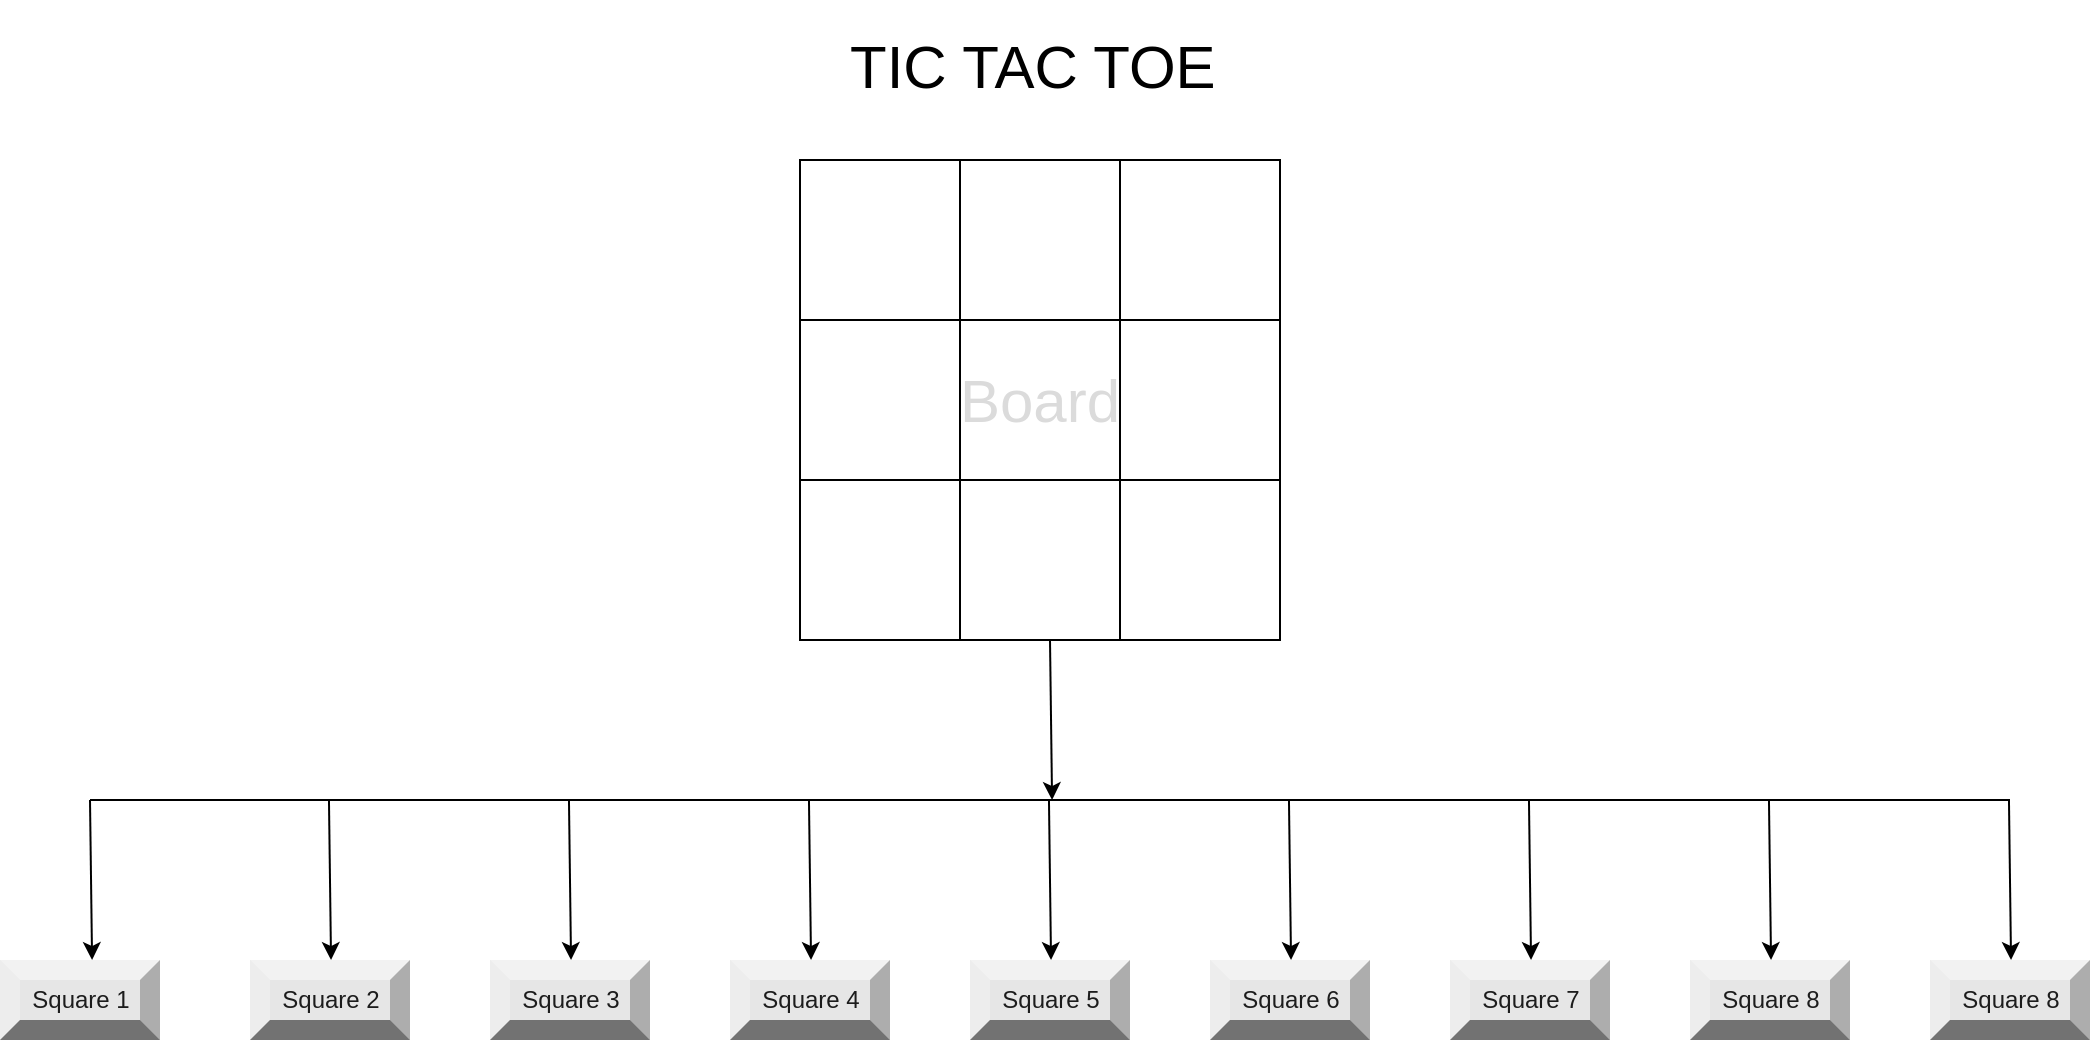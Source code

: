 <mxfile version="19.0.3" type="device"><diagram id="U5ckfetq8WoDk9ediqOX" name="Page-1"><mxGraphModel dx="1102" dy="905" grid="1" gridSize="10" guides="1" tooltips="1" connect="1" arrows="1" fold="1" page="1" pageScale="1" pageWidth="1169" pageHeight="827" math="0" shadow="0"><root><mxCell id="0"/><mxCell id="1" parent="0"/><mxCell id="1GG1_j2t364hQUip-mFX-1" value="&lt;span style=&quot;color: rgb(28, 28, 28);&quot;&gt;Square 2&lt;/span&gt;" style="labelPosition=center;verticalLabelPosition=middle;align=center;html=1;shape=mxgraph.basic.shaded_button;dx=10;fillColor=#E6E6E6;strokeColor=none;" vertex="1" parent="1"><mxGeometry x="185" y="520" width="80" height="40" as="geometry"/></mxCell><mxCell id="1GG1_j2t364hQUip-mFX-2" value="&lt;span style=&quot;color: rgb(28, 28, 28);&quot;&gt;Square 8&lt;/span&gt;" style="labelPosition=center;verticalLabelPosition=middle;align=center;html=1;shape=mxgraph.basic.shaded_button;dx=10;fillColor=#E6E6E6;strokeColor=none;" vertex="1" parent="1"><mxGeometry x="905" y="520" width="80" height="40" as="geometry"/></mxCell><mxCell id="1GG1_j2t364hQUip-mFX-3" value="&lt;font color=&quot;#1c1c1c&quot;&gt;Square 1&lt;br&gt;&lt;/font&gt;" style="labelPosition=center;verticalLabelPosition=middle;align=center;html=1;shape=mxgraph.basic.shaded_button;dx=10;fillColor=#E6E6E6;strokeColor=none;" vertex="1" parent="1"><mxGeometry x="60" y="520" width="80" height="40" as="geometry"/></mxCell><mxCell id="1GG1_j2t364hQUip-mFX-4" value="&lt;span style=&quot;color: rgb(28, 28, 28);&quot;&gt;Square 3&lt;/span&gt;" style="labelPosition=center;verticalLabelPosition=middle;align=center;html=1;shape=mxgraph.basic.shaded_button;dx=10;fillColor=#E6E6E6;strokeColor=none;" vertex="1" parent="1"><mxGeometry x="305" y="520" width="80" height="40" as="geometry"/></mxCell><mxCell id="1GG1_j2t364hQUip-mFX-5" value="&lt;span style=&quot;color: rgb(28, 28, 28);&quot;&gt;Square 4&lt;/span&gt;" style="labelPosition=center;verticalLabelPosition=middle;align=center;html=1;shape=mxgraph.basic.shaded_button;dx=10;fillColor=#E6E6E6;strokeColor=none;" vertex="1" parent="1"><mxGeometry x="425" y="520" width="80" height="40" as="geometry"/></mxCell><mxCell id="1GG1_j2t364hQUip-mFX-6" value="&lt;span style=&quot;color: rgb(28, 28, 28);&quot;&gt;Square 5&lt;/span&gt;" style="labelPosition=center;verticalLabelPosition=middle;align=center;html=1;shape=mxgraph.basic.shaded_button;dx=10;fillColor=#E6E6E6;strokeColor=none;" vertex="1" parent="1"><mxGeometry x="545" y="520" width="80" height="40" as="geometry"/></mxCell><mxCell id="1GG1_j2t364hQUip-mFX-7" value="&lt;span style=&quot;color: rgb(28, 28, 28);&quot;&gt;Square 6&lt;/span&gt;" style="labelPosition=center;verticalLabelPosition=middle;align=center;html=1;shape=mxgraph.basic.shaded_button;dx=10;fillColor=#E6E6E6;strokeColor=none;" vertex="1" parent="1"><mxGeometry x="665" y="520" width="80" height="40" as="geometry"/></mxCell><mxCell id="1GG1_j2t364hQUip-mFX-8" value="&lt;span style=&quot;color: rgb(28, 28, 28);&quot;&gt;Square 7&lt;/span&gt;" style="labelPosition=center;verticalLabelPosition=middle;align=center;html=1;shape=mxgraph.basic.shaded_button;dx=10;fillColor=#E6E6E6;strokeColor=none;" vertex="1" parent="1"><mxGeometry x="785" y="520" width="80" height="40" as="geometry"/></mxCell><mxCell id="1GG1_j2t364hQUip-mFX-9" value="" style="whiteSpace=wrap;html=1;aspect=fixed;" vertex="1" parent="1"><mxGeometry x="460" y="120" width="240" height="240" as="geometry"/></mxCell><mxCell id="1GG1_j2t364hQUip-mFX-11" value="" style="rounded=0;whiteSpace=wrap;html=1;" vertex="1" parent="1"><mxGeometry x="460" y="120" width="80" height="80" as="geometry"/></mxCell><mxCell id="1GG1_j2t364hQUip-mFX-12" value="" style="rounded=0;whiteSpace=wrap;html=1;" vertex="1" parent="1"><mxGeometry x="540" y="120" width="80" height="80" as="geometry"/></mxCell><mxCell id="1GG1_j2t364hQUip-mFX-13" value="" style="rounded=0;whiteSpace=wrap;html=1;" vertex="1" parent="1"><mxGeometry x="620" y="120" width="80" height="80" as="geometry"/></mxCell><mxCell id="1GG1_j2t364hQUip-mFX-14" value="" style="rounded=0;whiteSpace=wrap;html=1;" vertex="1" parent="1"><mxGeometry x="620" y="200" width="80" height="80" as="geometry"/></mxCell><mxCell id="1GG1_j2t364hQUip-mFX-15" value="" style="rounded=0;whiteSpace=wrap;html=1;" vertex="1" parent="1"><mxGeometry x="540" y="200" width="80" height="80" as="geometry"/></mxCell><mxCell id="1GG1_j2t364hQUip-mFX-16" value="" style="rounded=0;whiteSpace=wrap;html=1;" vertex="1" parent="1"><mxGeometry x="460" y="200" width="80" height="80" as="geometry"/></mxCell><mxCell id="1GG1_j2t364hQUip-mFX-17" value="" style="rounded=0;whiteSpace=wrap;html=1;" vertex="1" parent="1"><mxGeometry x="540" y="280" width="80" height="80" as="geometry"/></mxCell><mxCell id="1GG1_j2t364hQUip-mFX-18" value="" style="rounded=0;whiteSpace=wrap;html=1;" vertex="1" parent="1"><mxGeometry x="620" y="280" width="80" height="80" as="geometry"/></mxCell><mxCell id="1GG1_j2t364hQUip-mFX-19" value="" style="rounded=0;whiteSpace=wrap;html=1;" vertex="1" parent="1"><mxGeometry x="460" y="280" width="80" height="80" as="geometry"/></mxCell><mxCell id="1GG1_j2t364hQUip-mFX-21" value="&lt;h1&gt;&lt;span style=&quot;font-weight: 400; text-align: center;&quot;&gt;&lt;font style=&quot;font-size: 30px;&quot;&gt;TIC TAC TOE&lt;/font&gt;&lt;/span&gt;&lt;br&gt;&lt;/h1&gt;" style="text;html=1;strokeColor=none;fillColor=none;spacing=5;spacingTop=-20;whiteSpace=wrap;overflow=hidden;rounded=0;" vertex="1" parent="1"><mxGeometry x="480" y="50" width="200" height="50" as="geometry"/></mxCell><mxCell id="1GG1_j2t364hQUip-mFX-22" value="" style="endArrow=none;html=1;rounded=0;fontSize=30;" edge="1" parent="1"><mxGeometry width="50" height="50" relative="1" as="geometry"><mxPoint x="105" y="440" as="sourcePoint"/><mxPoint x="1065" y="440" as="targetPoint"/></mxGeometry></mxCell><mxCell id="1GG1_j2t364hQUip-mFX-23" value="" style="endArrow=classic;html=1;rounded=0;fontSize=30;entryX=0.513;entryY=0;entryDx=0;entryDy=0;entryPerimeter=0;" edge="1" parent="1"><mxGeometry width="50" height="50" relative="1" as="geometry"><mxPoint x="105" y="440" as="sourcePoint"/><mxPoint x="106.04" y="520" as="targetPoint"/></mxGeometry></mxCell><mxCell id="1GG1_j2t364hQUip-mFX-24" value="" style="endArrow=classic;html=1;rounded=0;fontSize=30;entryX=0.513;entryY=0;entryDx=0;entryDy=0;entryPerimeter=0;" edge="1" parent="1"><mxGeometry width="50" height="50" relative="1" as="geometry"><mxPoint x="704.48" y="440" as="sourcePoint"/><mxPoint x="705.52" y="520" as="targetPoint"/></mxGeometry></mxCell><mxCell id="1GG1_j2t364hQUip-mFX-25" value="" style="endArrow=classic;html=1;rounded=0;fontSize=30;entryX=0.513;entryY=0;entryDx=0;entryDy=0;entryPerimeter=0;" edge="1" parent="1"><mxGeometry width="50" height="50" relative="1" as="geometry"><mxPoint x="584.48" y="440" as="sourcePoint"/><mxPoint x="585.52" y="520" as="targetPoint"/></mxGeometry></mxCell><mxCell id="1GG1_j2t364hQUip-mFX-26" value="" style="endArrow=classic;html=1;rounded=0;fontSize=30;entryX=0.513;entryY=0;entryDx=0;entryDy=0;entryPerimeter=0;" edge="1" parent="1"><mxGeometry width="50" height="50" relative="1" as="geometry"><mxPoint x="464.48" y="440" as="sourcePoint"/><mxPoint x="465.52" y="520" as="targetPoint"/></mxGeometry></mxCell><mxCell id="1GG1_j2t364hQUip-mFX-27" value="" style="endArrow=classic;html=1;rounded=0;fontSize=30;entryX=0.513;entryY=0;entryDx=0;entryDy=0;entryPerimeter=0;" edge="1" parent="1"><mxGeometry width="50" height="50" relative="1" as="geometry"><mxPoint x="344.48" y="440" as="sourcePoint"/><mxPoint x="345.52" y="520" as="targetPoint"/></mxGeometry></mxCell><mxCell id="1GG1_j2t364hQUip-mFX-28" value="" style="endArrow=classic;html=1;rounded=0;fontSize=30;entryX=0.513;entryY=0;entryDx=0;entryDy=0;entryPerimeter=0;" edge="1" parent="1"><mxGeometry width="50" height="50" relative="1" as="geometry"><mxPoint x="224.48" y="440" as="sourcePoint"/><mxPoint x="225.52" y="520" as="targetPoint"/></mxGeometry></mxCell><mxCell id="1GG1_j2t364hQUip-mFX-29" value="" style="endArrow=classic;html=1;rounded=0;fontSize=30;entryX=0.513;entryY=0;entryDx=0;entryDy=0;entryPerimeter=0;" edge="1" parent="1"><mxGeometry width="50" height="50" relative="1" as="geometry"><mxPoint x="944.48" y="440" as="sourcePoint"/><mxPoint x="945.52" y="520" as="targetPoint"/></mxGeometry></mxCell><mxCell id="1GG1_j2t364hQUip-mFX-30" value="" style="endArrow=classic;html=1;rounded=0;fontSize=30;entryX=0.513;entryY=0;entryDx=0;entryDy=0;entryPerimeter=0;" edge="1" parent="1"><mxGeometry width="50" height="50" relative="1" as="geometry"><mxPoint x="824.48" y="440" as="sourcePoint"/><mxPoint x="825.52" y="520" as="targetPoint"/></mxGeometry></mxCell><mxCell id="1GG1_j2t364hQUip-mFX-31" value="" style="endArrow=classic;html=1;rounded=0;fontSize=30;entryX=0.513;entryY=0;entryDx=0;entryDy=0;entryPerimeter=0;" edge="1" parent="1"><mxGeometry width="50" height="50" relative="1" as="geometry"><mxPoint x="585" y="360" as="sourcePoint"/><mxPoint x="586.04" y="440" as="targetPoint"/></mxGeometry></mxCell><mxCell id="1GG1_j2t364hQUip-mFX-32" value="&lt;span style=&quot;color: rgb(28, 28, 28);&quot;&gt;Square 8&lt;/span&gt;" style="labelPosition=center;verticalLabelPosition=middle;align=center;html=1;shape=mxgraph.basic.shaded_button;dx=10;fillColor=#E6E6E6;strokeColor=none;" vertex="1" parent="1"><mxGeometry x="1025" y="520" width="80" height="40" as="geometry"/></mxCell><mxCell id="1GG1_j2t364hQUip-mFX-33" value="" style="endArrow=classic;html=1;rounded=0;fontSize=30;entryX=0.513;entryY=0;entryDx=0;entryDy=0;entryPerimeter=0;" edge="1" parent="1"><mxGeometry width="50" height="50" relative="1" as="geometry"><mxPoint x="1064.48" y="440" as="sourcePoint"/><mxPoint x="1065.52" y="520" as="targetPoint"/></mxGeometry></mxCell><mxCell id="1GG1_j2t364hQUip-mFX-34" value="&lt;font color=&quot;#dbdbdb&quot;&gt;Board&lt;/font&gt;" style="text;html=1;strokeColor=none;fillColor=none;align=center;verticalAlign=middle;whiteSpace=wrap;rounded=0;fontSize=30;fontColor=#1C1C1C;" vertex="1" parent="1"><mxGeometry x="550" y="225" width="60" height="30" as="geometry"/></mxCell></root></mxGraphModel></diagram></mxfile>